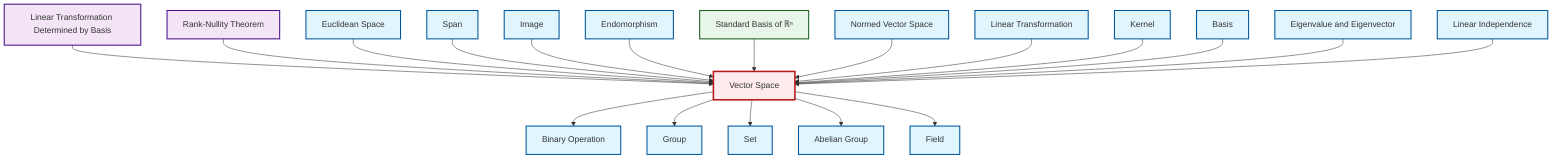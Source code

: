 graph TD
    classDef definition fill:#e1f5fe,stroke:#01579b,stroke-width:2px
    classDef theorem fill:#f3e5f5,stroke:#4a148c,stroke-width:2px
    classDef axiom fill:#fff3e0,stroke:#e65100,stroke-width:2px
    classDef example fill:#e8f5e9,stroke:#1b5e20,stroke-width:2px
    classDef current fill:#ffebee,stroke:#b71c1c,stroke-width:3px
    def-group["Group"]:::definition
    def-linear-independence["Linear Independence"]:::definition
    def-normed-vector-space["Normed Vector Space"]:::definition
    def-euclidean-space["Euclidean Space"]:::definition
    thm-rank-nullity["Rank-Nullity Theorem"]:::theorem
    def-vector-space["Vector Space"]:::definition
    def-field["Field"]:::definition
    def-span["Span"]:::definition
    def-image["Image"]:::definition
    def-eigenvalue-eigenvector["Eigenvalue and Eigenvector"]:::definition
    thm-linear-transformation-basis["Linear Transformation Determined by Basis"]:::theorem
    def-basis["Basis"]:::definition
    def-set["Set"]:::definition
    ex-standard-basis-rn["Standard Basis of ℝⁿ"]:::example
    def-linear-transformation["Linear Transformation"]:::definition
    def-binary-operation["Binary Operation"]:::definition
    def-endomorphism["Endomorphism"]:::definition
    def-abelian-group["Abelian Group"]:::definition
    def-kernel["Kernel"]:::definition
    def-vector-space --> def-binary-operation
    thm-linear-transformation-basis --> def-vector-space
    thm-rank-nullity --> def-vector-space
    def-euclidean-space --> def-vector-space
    def-span --> def-vector-space
    def-image --> def-vector-space
    def-endomorphism --> def-vector-space
    ex-standard-basis-rn --> def-vector-space
    def-normed-vector-space --> def-vector-space
    def-linear-transformation --> def-vector-space
    def-vector-space --> def-group
    def-kernel --> def-vector-space
    def-vector-space --> def-set
    def-vector-space --> def-abelian-group
    def-vector-space --> def-field
    def-basis --> def-vector-space
    def-eigenvalue-eigenvector --> def-vector-space
    def-linear-independence --> def-vector-space
    class def-vector-space current